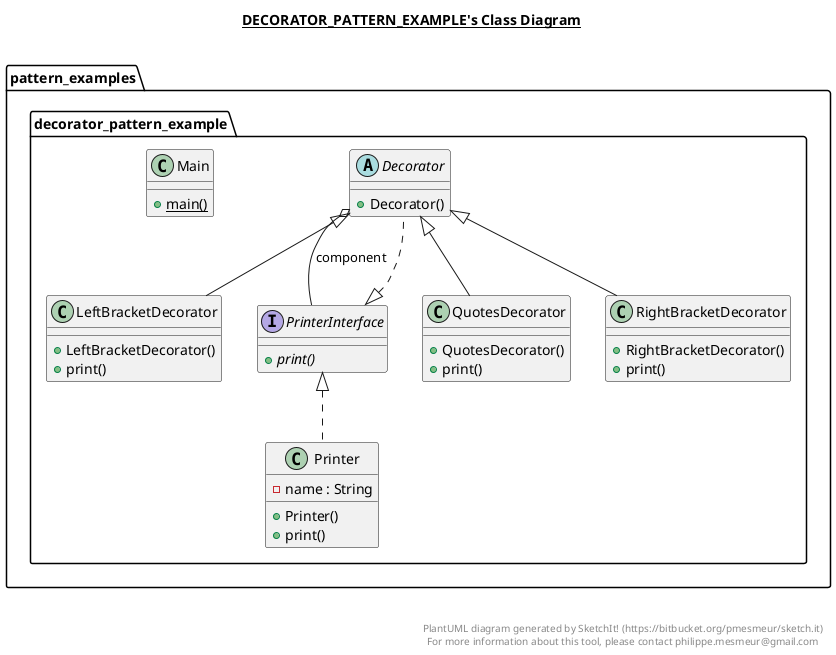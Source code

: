 @startuml

title __DECORATOR_PATTERN_EXAMPLE's Class Diagram__\n

  namespace pattern_examples.decorator_pattern_example {
    abstract class pattern_examples.decorator_pattern_example.Decorator {
        + Decorator()
    }
  }
  

  namespace pattern_examples.decorator_pattern_example {
    class pattern_examples.decorator_pattern_example.LeftBracketDecorator {
        + LeftBracketDecorator()
        + print()
    }
  }
  

  namespace pattern_examples.decorator_pattern_example {
    class pattern_examples.decorator_pattern_example.Main {
        {static} + main()
    }
  }
  

  namespace pattern_examples.decorator_pattern_example {
    class pattern_examples.decorator_pattern_example.Printer {
        - name : String
        + Printer()
        + print()
    }
  }
  

  namespace pattern_examples.decorator_pattern_example {
    interface pattern_examples.decorator_pattern_example.PrinterInterface {
        {abstract} + print()
    }
  }
  

  namespace pattern_examples.decorator_pattern_example {
    class pattern_examples.decorator_pattern_example.QuotesDecorator {
        + QuotesDecorator()
        + print()
    }
  }
  

  namespace pattern_examples.decorator_pattern_example {
    class pattern_examples.decorator_pattern_example.RightBracketDecorator {
        + RightBracketDecorator()
        + print()
    }
  }
  

  pattern_examples.decorator_pattern_example.Decorator .up.|> pattern_examples.decorator_pattern_example.PrinterInterface
  pattern_examples.decorator_pattern_example.Decorator o-- pattern_examples.decorator_pattern_example.PrinterInterface : component
  pattern_examples.decorator_pattern_example.LeftBracketDecorator -up-|> pattern_examples.decorator_pattern_example.Decorator
  pattern_examples.decorator_pattern_example.Printer .up.|> pattern_examples.decorator_pattern_example.PrinterInterface
  pattern_examples.decorator_pattern_example.QuotesDecorator -up-|> pattern_examples.decorator_pattern_example.Decorator
  pattern_examples.decorator_pattern_example.RightBracketDecorator -up-|> pattern_examples.decorator_pattern_example.Decorator


right footer


PlantUML diagram generated by SketchIt! (https://bitbucket.org/pmesmeur/sketch.it)
For more information about this tool, please contact philippe.mesmeur@gmail.com
endfooter

@enduml
